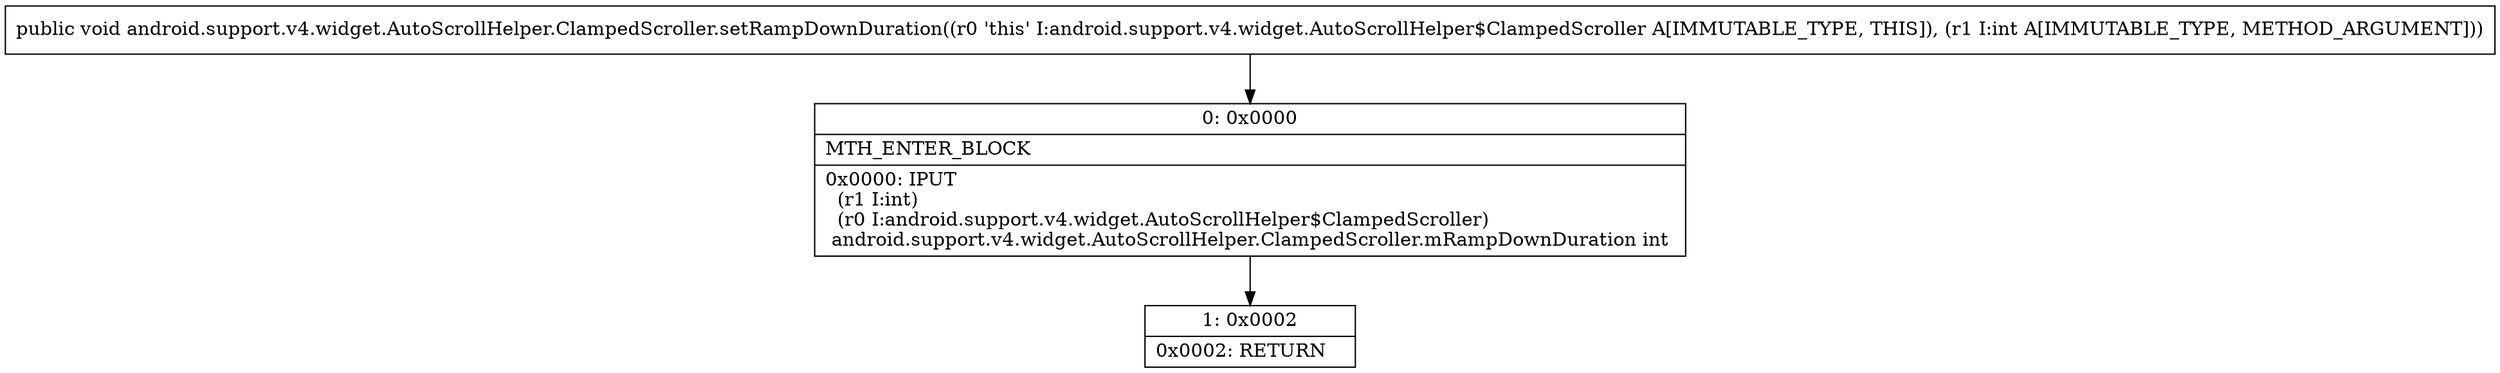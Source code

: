 digraph "CFG forandroid.support.v4.widget.AutoScrollHelper.ClampedScroller.setRampDownDuration(I)V" {
Node_0 [shape=record,label="{0\:\ 0x0000|MTH_ENTER_BLOCK\l|0x0000: IPUT  \l  (r1 I:int)\l  (r0 I:android.support.v4.widget.AutoScrollHelper$ClampedScroller)\l android.support.v4.widget.AutoScrollHelper.ClampedScroller.mRampDownDuration int \l}"];
Node_1 [shape=record,label="{1\:\ 0x0002|0x0002: RETURN   \l}"];
MethodNode[shape=record,label="{public void android.support.v4.widget.AutoScrollHelper.ClampedScroller.setRampDownDuration((r0 'this' I:android.support.v4.widget.AutoScrollHelper$ClampedScroller A[IMMUTABLE_TYPE, THIS]), (r1 I:int A[IMMUTABLE_TYPE, METHOD_ARGUMENT])) }"];
MethodNode -> Node_0;
Node_0 -> Node_1;
}

